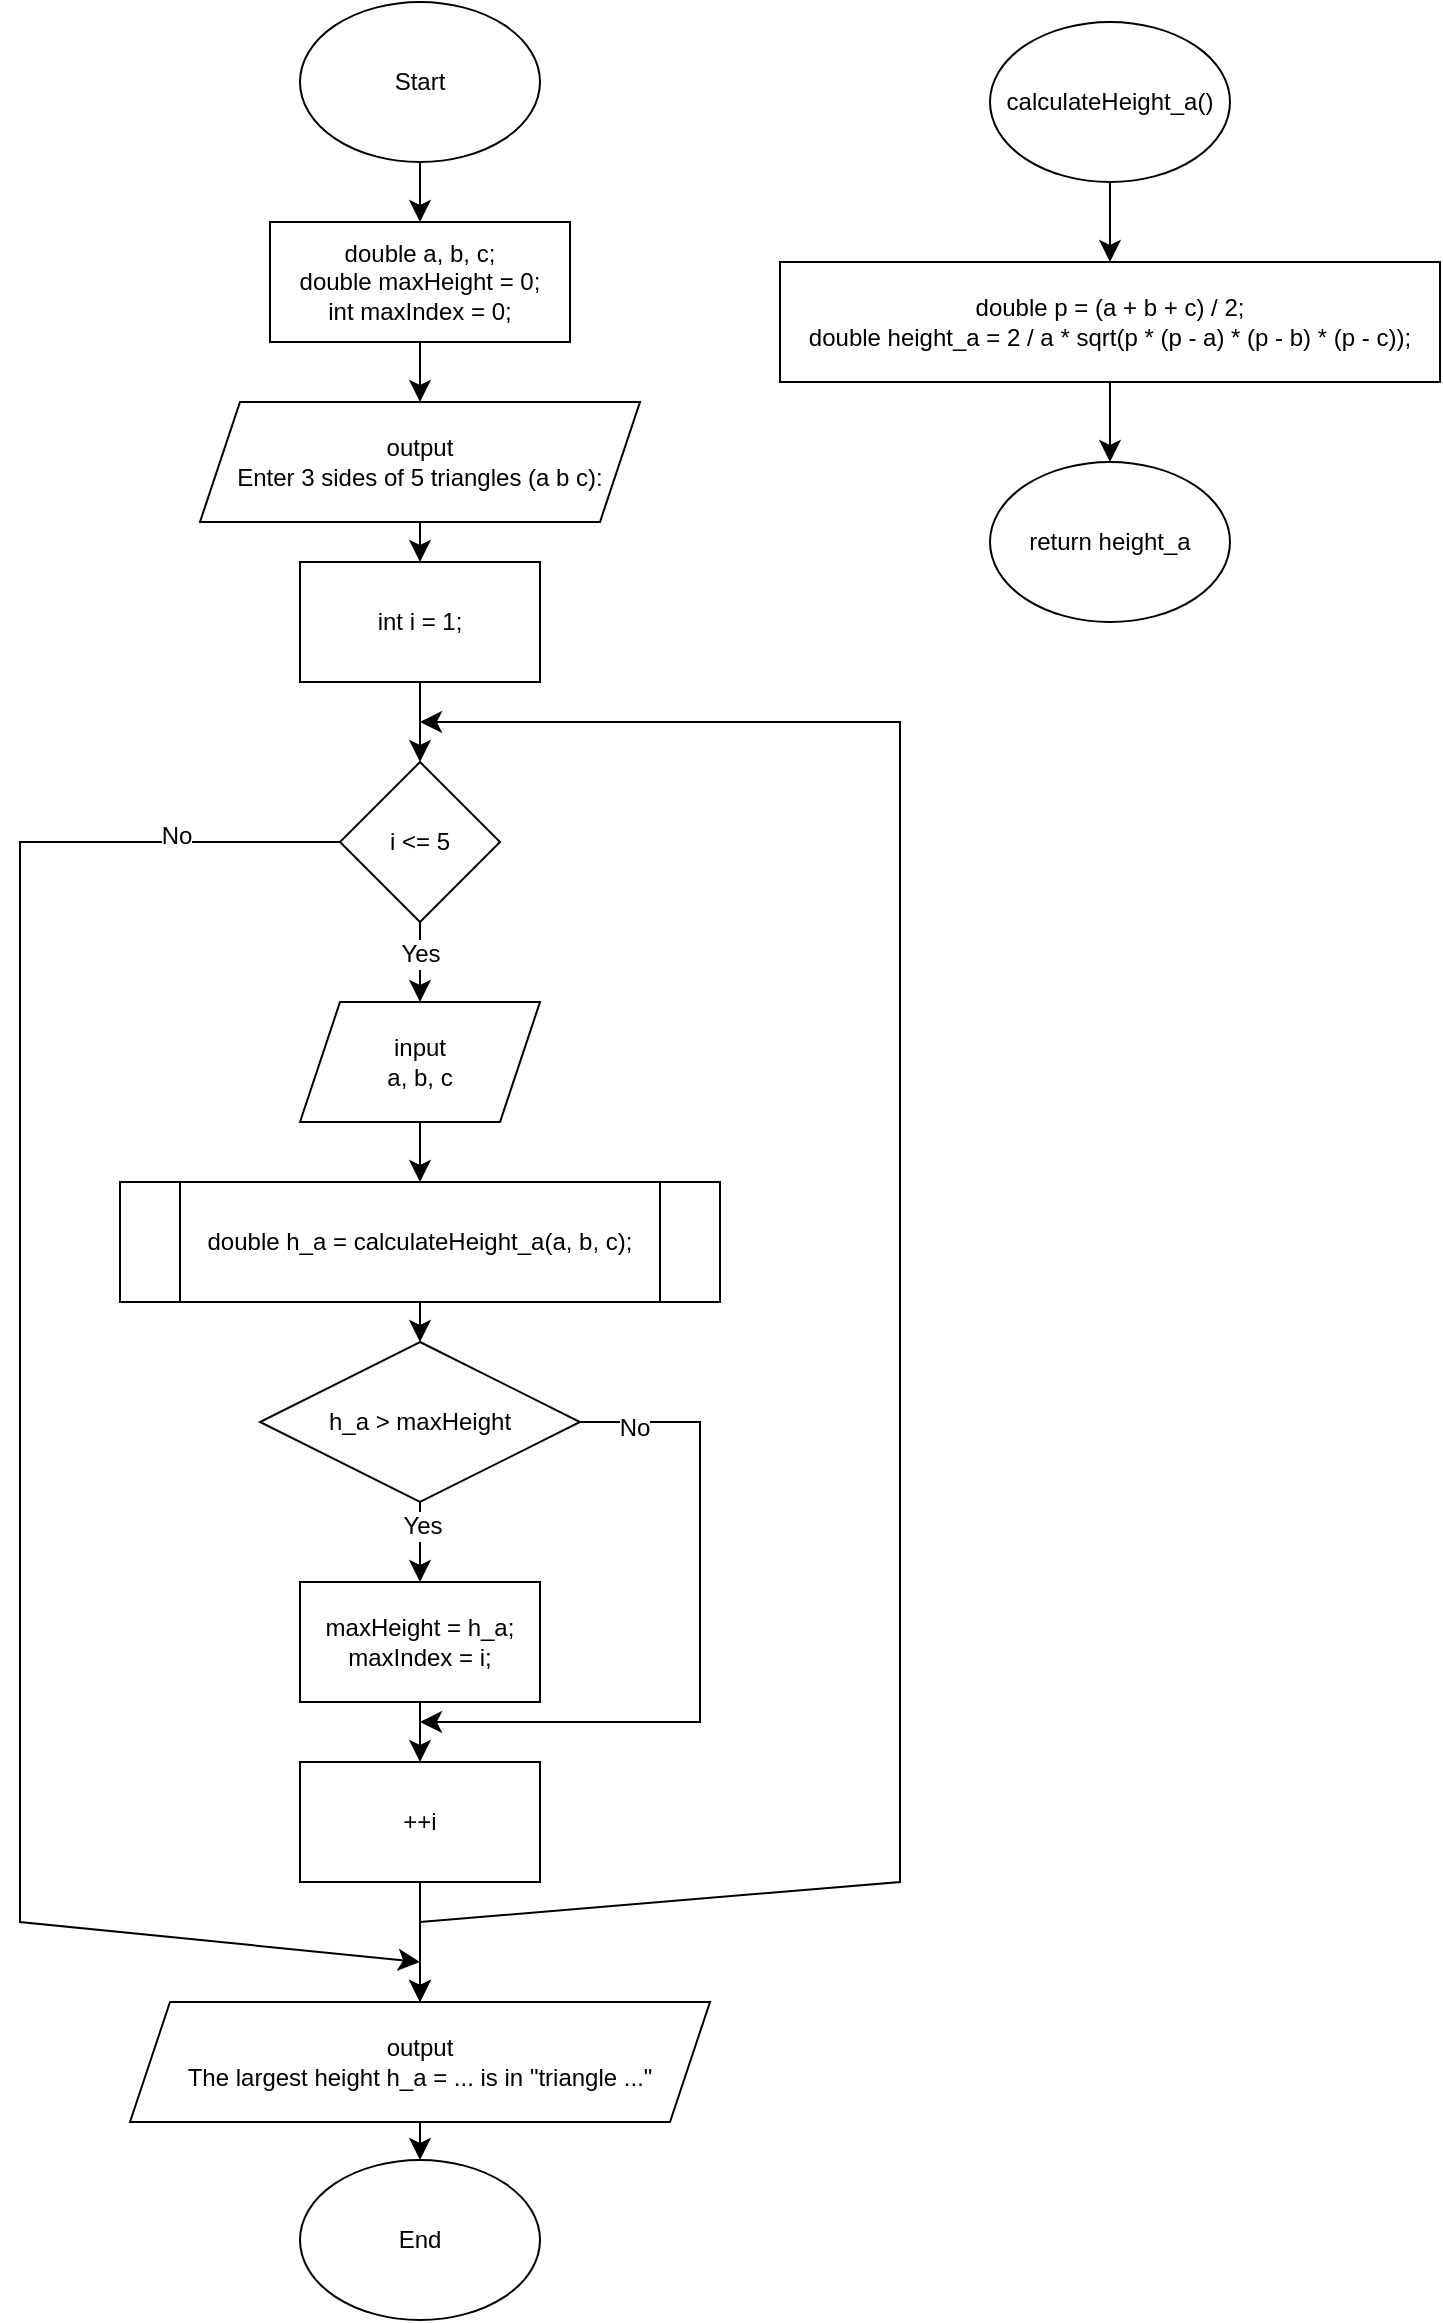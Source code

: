 <mxfile version="25.0.0">
  <diagram id="C5RBs43oDa-KdzZeNtuy" name="Page-1">
    <mxGraphModel dx="538" dy="346" grid="1" gridSize="10" guides="1" tooltips="1" connect="1" arrows="1" fold="1" page="1" pageScale="1" pageWidth="827" pageHeight="1169" math="0" shadow="0">
      <root>
        <mxCell id="WIyWlLk6GJQsqaUBKTNV-0" />
        <mxCell id="WIyWlLk6GJQsqaUBKTNV-1" parent="WIyWlLk6GJQsqaUBKTNV-0" />
        <mxCell id="TeaHI9i1Rey23RXwbqWD-17" value="" style="edgeStyle=none;curved=1;rounded=0;orthogonalLoop=1;jettySize=auto;html=1;fontSize=12;startSize=8;endSize=8;entryX=0.5;entryY=0;entryDx=0;entryDy=0;" edge="1" parent="WIyWlLk6GJQsqaUBKTNV-1" source="TeaHI9i1Rey23RXwbqWD-0" target="TeaHI9i1Rey23RXwbqWD-2">
          <mxGeometry relative="1" as="geometry" />
        </mxCell>
        <mxCell id="TeaHI9i1Rey23RXwbqWD-0" value="Start" style="ellipse;whiteSpace=wrap;html=1;" vertex="1" parent="WIyWlLk6GJQsqaUBKTNV-1">
          <mxGeometry x="220" y="10" width="120" height="80" as="geometry" />
        </mxCell>
        <mxCell id="TeaHI9i1Rey23RXwbqWD-1" value="End" style="ellipse;whiteSpace=wrap;html=1;" vertex="1" parent="WIyWlLk6GJQsqaUBKTNV-1">
          <mxGeometry x="220" y="1089" width="120" height="80" as="geometry" />
        </mxCell>
        <mxCell id="TeaHI9i1Rey23RXwbqWD-18" value="" style="edgeStyle=none;curved=1;rounded=0;orthogonalLoop=1;jettySize=auto;html=1;fontSize=12;startSize=8;endSize=8;" edge="1" parent="WIyWlLk6GJQsqaUBKTNV-1" source="TeaHI9i1Rey23RXwbqWD-2" target="TeaHI9i1Rey23RXwbqWD-3">
          <mxGeometry relative="1" as="geometry" />
        </mxCell>
        <mxCell id="TeaHI9i1Rey23RXwbqWD-2" value="&lt;div&gt;double a, b, c;&lt;/div&gt;&lt;div&gt;double maxHeight = 0;&lt;/div&gt;&lt;div&gt;int maxIndex = 0;&lt;/div&gt;" style="rounded=0;whiteSpace=wrap;html=1;" vertex="1" parent="WIyWlLk6GJQsqaUBKTNV-1">
          <mxGeometry x="205" y="120" width="150" height="60" as="geometry" />
        </mxCell>
        <mxCell id="TeaHI9i1Rey23RXwbqWD-19" value="" style="edgeStyle=none;curved=1;rounded=0;orthogonalLoop=1;jettySize=auto;html=1;fontSize=12;startSize=8;endSize=8;entryX=0.5;entryY=0;entryDx=0;entryDy=0;" edge="1" parent="WIyWlLk6GJQsqaUBKTNV-1" source="TeaHI9i1Rey23RXwbqWD-3" target="TeaHI9i1Rey23RXwbqWD-8">
          <mxGeometry relative="1" as="geometry" />
        </mxCell>
        <mxCell id="TeaHI9i1Rey23RXwbqWD-3" value="output&lt;br&gt;Enter 3 sides of 5 triangles (a b c):" style="shape=parallelogram;perimeter=parallelogramPerimeter;whiteSpace=wrap;html=1;fixedSize=1;" vertex="1" parent="WIyWlLk6GJQsqaUBKTNV-1">
          <mxGeometry x="170" y="210" width="220" height="60" as="geometry" />
        </mxCell>
        <mxCell id="TeaHI9i1Rey23RXwbqWD-22" value="" style="edgeStyle=none;curved=1;rounded=0;orthogonalLoop=1;jettySize=auto;html=1;fontSize=12;startSize=8;endSize=8;" edge="1" parent="WIyWlLk6GJQsqaUBKTNV-1" source="TeaHI9i1Rey23RXwbqWD-4" target="TeaHI9i1Rey23RXwbqWD-10">
          <mxGeometry relative="1" as="geometry" />
        </mxCell>
        <mxCell id="TeaHI9i1Rey23RXwbqWD-4" value="double h_a = calculateHeight_a(a, b, c);" style="shape=process;whiteSpace=wrap;html=1;backgroundOutline=1;" vertex="1" parent="WIyWlLk6GJQsqaUBKTNV-1">
          <mxGeometry x="130" y="600" width="300" height="60" as="geometry" />
        </mxCell>
        <mxCell id="TeaHI9i1Rey23RXwbqWD-14" value="" style="edgeStyle=none;curved=1;rounded=0;orthogonalLoop=1;jettySize=auto;html=1;fontSize=12;startSize=8;endSize=8;" edge="1" parent="WIyWlLk6GJQsqaUBKTNV-1" source="TeaHI9i1Rey23RXwbqWD-5" target="TeaHI9i1Rey23RXwbqWD-7">
          <mxGeometry relative="1" as="geometry" />
        </mxCell>
        <mxCell id="TeaHI9i1Rey23RXwbqWD-5" value="calculateHeight_a()" style="ellipse;whiteSpace=wrap;html=1;" vertex="1" parent="WIyWlLk6GJQsqaUBKTNV-1">
          <mxGeometry x="565" y="20" width="120" height="80" as="geometry" />
        </mxCell>
        <mxCell id="TeaHI9i1Rey23RXwbqWD-6" value="return height_a" style="ellipse;whiteSpace=wrap;html=1;" vertex="1" parent="WIyWlLk6GJQsqaUBKTNV-1">
          <mxGeometry x="565" y="240" width="120" height="80" as="geometry" />
        </mxCell>
        <mxCell id="TeaHI9i1Rey23RXwbqWD-15" value="" style="edgeStyle=none;curved=1;rounded=0;orthogonalLoop=1;jettySize=auto;html=1;fontSize=12;startSize=8;endSize=8;" edge="1" parent="WIyWlLk6GJQsqaUBKTNV-1" source="TeaHI9i1Rey23RXwbqWD-7" target="TeaHI9i1Rey23RXwbqWD-6">
          <mxGeometry relative="1" as="geometry" />
        </mxCell>
        <mxCell id="TeaHI9i1Rey23RXwbqWD-7" value="&lt;div&gt;double p = (a + b + c) / 2;&lt;/div&gt;&lt;div&gt;double height_a = 2 / a * sqrt(p * (p - a) * (p - b) * (p - c));&lt;/div&gt;" style="rounded=0;whiteSpace=wrap;html=1;" vertex="1" parent="WIyWlLk6GJQsqaUBKTNV-1">
          <mxGeometry x="460" y="140" width="330" height="60" as="geometry" />
        </mxCell>
        <mxCell id="TeaHI9i1Rey23RXwbqWD-32" value="" style="edgeStyle=none;curved=1;rounded=0;orthogonalLoop=1;jettySize=auto;html=1;fontSize=12;startSize=8;endSize=8;" edge="1" parent="WIyWlLk6GJQsqaUBKTNV-1" source="TeaHI9i1Rey23RXwbqWD-8" target="TeaHI9i1Rey23RXwbqWD-29">
          <mxGeometry relative="1" as="geometry" />
        </mxCell>
        <mxCell id="TeaHI9i1Rey23RXwbqWD-8" value="int i = 1;" style="rounded=0;whiteSpace=wrap;html=1;" vertex="1" parent="WIyWlLk6GJQsqaUBKTNV-1">
          <mxGeometry x="220" y="290" width="120" height="60" as="geometry" />
        </mxCell>
        <mxCell id="TeaHI9i1Rey23RXwbqWD-21" value="" style="edgeStyle=none;curved=1;rounded=0;orthogonalLoop=1;jettySize=auto;html=1;fontSize=12;startSize=8;endSize=8;" edge="1" parent="WIyWlLk6GJQsqaUBKTNV-1" source="TeaHI9i1Rey23RXwbqWD-9" target="TeaHI9i1Rey23RXwbqWD-4">
          <mxGeometry relative="1" as="geometry" />
        </mxCell>
        <mxCell id="TeaHI9i1Rey23RXwbqWD-9" value="input&lt;br&gt;a, b, c" style="shape=parallelogram;perimeter=parallelogramPerimeter;whiteSpace=wrap;html=1;fixedSize=1;" vertex="1" parent="WIyWlLk6GJQsqaUBKTNV-1">
          <mxGeometry x="220" y="510" width="120" height="60" as="geometry" />
        </mxCell>
        <mxCell id="TeaHI9i1Rey23RXwbqWD-23" value="" style="edgeStyle=none;curved=1;rounded=0;orthogonalLoop=1;jettySize=auto;html=1;fontSize=12;startSize=8;endSize=8;" edge="1" parent="WIyWlLk6GJQsqaUBKTNV-1" source="TeaHI9i1Rey23RXwbqWD-10" target="TeaHI9i1Rey23RXwbqWD-11">
          <mxGeometry relative="1" as="geometry" />
        </mxCell>
        <mxCell id="TeaHI9i1Rey23RXwbqWD-42" value="Yes" style="edgeLabel;html=1;align=center;verticalAlign=middle;resizable=0;points=[];fontSize=12;" vertex="1" connectable="0" parent="TeaHI9i1Rey23RXwbqWD-23">
          <mxGeometry x="-0.4" y="1" relative="1" as="geometry">
            <mxPoint as="offset" />
          </mxGeometry>
        </mxCell>
        <mxCell id="TeaHI9i1Rey23RXwbqWD-43" style="edgeStyle=none;curved=0;rounded=0;orthogonalLoop=1;jettySize=auto;html=1;exitX=1;exitY=0.5;exitDx=0;exitDy=0;fontSize=12;startSize=8;endSize=8;" edge="1" parent="WIyWlLk6GJQsqaUBKTNV-1" source="TeaHI9i1Rey23RXwbqWD-10">
          <mxGeometry relative="1" as="geometry">
            <mxPoint x="280" y="870" as="targetPoint" />
            <Array as="points">
              <mxPoint x="420" y="720" />
              <mxPoint x="420" y="870" />
            </Array>
          </mxGeometry>
        </mxCell>
        <mxCell id="TeaHI9i1Rey23RXwbqWD-44" value="No" style="edgeLabel;html=1;align=center;verticalAlign=middle;resizable=0;points=[];fontSize=12;" vertex="1" connectable="0" parent="TeaHI9i1Rey23RXwbqWD-43">
          <mxGeometry x="-0.848" y="-3" relative="1" as="geometry">
            <mxPoint as="offset" />
          </mxGeometry>
        </mxCell>
        <mxCell id="TeaHI9i1Rey23RXwbqWD-10" value="h_a &amp;gt; maxHeight" style="rhombus;whiteSpace=wrap;html=1;" vertex="1" parent="WIyWlLk6GJQsqaUBKTNV-1">
          <mxGeometry x="200" y="680" width="160" height="80" as="geometry" />
        </mxCell>
        <mxCell id="TeaHI9i1Rey23RXwbqWD-27" value="" style="edgeStyle=none;curved=1;rounded=0;orthogonalLoop=1;jettySize=auto;html=1;fontSize=12;startSize=8;endSize=8;" edge="1" parent="WIyWlLk6GJQsqaUBKTNV-1" source="TeaHI9i1Rey23RXwbqWD-11" target="TeaHI9i1Rey23RXwbqWD-26">
          <mxGeometry relative="1" as="geometry" />
        </mxCell>
        <mxCell id="TeaHI9i1Rey23RXwbqWD-11" value="&lt;div&gt;maxHeight = h_a;&lt;/div&gt;&lt;div&gt;maxIndex = i;&lt;/div&gt;" style="rounded=0;whiteSpace=wrap;html=1;" vertex="1" parent="WIyWlLk6GJQsqaUBKTNV-1">
          <mxGeometry x="220" y="800" width="120" height="60" as="geometry" />
        </mxCell>
        <mxCell id="TeaHI9i1Rey23RXwbqWD-25" value="" style="edgeStyle=none;curved=1;rounded=0;orthogonalLoop=1;jettySize=auto;html=1;fontSize=12;startSize=8;endSize=8;" edge="1" parent="WIyWlLk6GJQsqaUBKTNV-1" source="TeaHI9i1Rey23RXwbqWD-13" target="TeaHI9i1Rey23RXwbqWD-1">
          <mxGeometry relative="1" as="geometry" />
        </mxCell>
        <mxCell id="TeaHI9i1Rey23RXwbqWD-13" value="output&lt;br&gt;The largest height h_a = ... is in &quot;triangle ...&quot;" style="shape=parallelogram;perimeter=parallelogramPerimeter;whiteSpace=wrap;html=1;fixedSize=1;" vertex="1" parent="WIyWlLk6GJQsqaUBKTNV-1">
          <mxGeometry x="135" y="1010" width="290" height="60" as="geometry" />
        </mxCell>
        <mxCell id="TeaHI9i1Rey23RXwbqWD-28" value="" style="edgeStyle=none;curved=1;rounded=0;orthogonalLoop=1;jettySize=auto;html=1;fontSize=12;startSize=8;endSize=8;" edge="1" parent="WIyWlLk6GJQsqaUBKTNV-1" source="TeaHI9i1Rey23RXwbqWD-26" target="TeaHI9i1Rey23RXwbqWD-13">
          <mxGeometry relative="1" as="geometry" />
        </mxCell>
        <mxCell id="TeaHI9i1Rey23RXwbqWD-47" value="" style="edgeStyle=none;curved=1;rounded=0;orthogonalLoop=1;jettySize=auto;html=1;fontSize=12;startSize=8;endSize=8;" edge="1" parent="WIyWlLk6GJQsqaUBKTNV-1" source="TeaHI9i1Rey23RXwbqWD-26" target="TeaHI9i1Rey23RXwbqWD-13">
          <mxGeometry relative="1" as="geometry" />
        </mxCell>
        <mxCell id="TeaHI9i1Rey23RXwbqWD-26" value="++i" style="rounded=0;whiteSpace=wrap;html=1;" vertex="1" parent="WIyWlLk6GJQsqaUBKTNV-1">
          <mxGeometry x="220" y="890" width="120" height="60" as="geometry" />
        </mxCell>
        <mxCell id="TeaHI9i1Rey23RXwbqWD-31" value="" style="edgeStyle=none;curved=1;rounded=0;orthogonalLoop=1;jettySize=auto;html=1;fontSize=12;startSize=8;endSize=8;" edge="1" parent="WIyWlLk6GJQsqaUBKTNV-1" source="TeaHI9i1Rey23RXwbqWD-29" target="TeaHI9i1Rey23RXwbqWD-9">
          <mxGeometry relative="1" as="geometry" />
        </mxCell>
        <mxCell id="TeaHI9i1Rey23RXwbqWD-33" value="Yes" style="edgeLabel;html=1;align=center;verticalAlign=middle;resizable=0;points=[];fontSize=12;" vertex="1" connectable="0" parent="TeaHI9i1Rey23RXwbqWD-31">
          <mxGeometry x="-0.218" relative="1" as="geometry">
            <mxPoint as="offset" />
          </mxGeometry>
        </mxCell>
        <mxCell id="TeaHI9i1Rey23RXwbqWD-40" style="edgeStyle=none;curved=0;rounded=0;orthogonalLoop=1;jettySize=auto;html=1;exitX=0;exitY=0.5;exitDx=0;exitDy=0;fontSize=12;startSize=8;endSize=8;" edge="1" parent="WIyWlLk6GJQsqaUBKTNV-1" source="TeaHI9i1Rey23RXwbqWD-29">
          <mxGeometry relative="1" as="geometry">
            <mxPoint x="280" y="990" as="targetPoint" />
            <Array as="points">
              <mxPoint x="80" y="430" />
              <mxPoint x="80" y="970" />
            </Array>
          </mxGeometry>
        </mxCell>
        <mxCell id="TeaHI9i1Rey23RXwbqWD-41" value="No" style="edgeLabel;html=1;align=center;verticalAlign=middle;resizable=0;points=[];fontSize=12;" vertex="1" connectable="0" parent="TeaHI9i1Rey23RXwbqWD-40">
          <mxGeometry x="-0.817" y="-3" relative="1" as="geometry">
            <mxPoint as="offset" />
          </mxGeometry>
        </mxCell>
        <mxCell id="TeaHI9i1Rey23RXwbqWD-29" value="i &amp;lt;= 5" style="rhombus;whiteSpace=wrap;html=1;" vertex="1" parent="WIyWlLk6GJQsqaUBKTNV-1">
          <mxGeometry x="240" y="390" width="80" height="80" as="geometry" />
        </mxCell>
        <mxCell id="TeaHI9i1Rey23RXwbqWD-46" value="" style="endArrow=classic;html=1;rounded=0;fontSize=12;startSize=8;endSize=8;curved=0;" edge="1" parent="WIyWlLk6GJQsqaUBKTNV-1">
          <mxGeometry width="50" height="50" relative="1" as="geometry">
            <mxPoint x="280" y="970" as="sourcePoint" />
            <mxPoint x="280" y="370" as="targetPoint" />
            <Array as="points">
              <mxPoint x="520" y="950" />
              <mxPoint x="520" y="370" />
            </Array>
          </mxGeometry>
        </mxCell>
      </root>
    </mxGraphModel>
  </diagram>
</mxfile>
